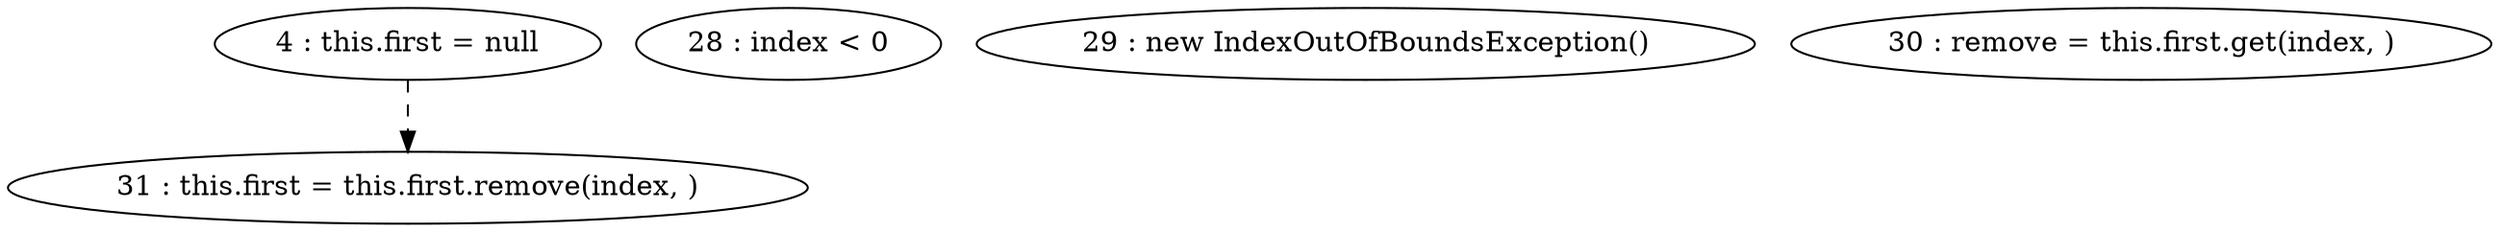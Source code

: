 digraph G {
"4 : this.first = null"
"4 : this.first = null" -> "31 : this.first = this.first.remove(index, )" [style=dashed]
"28 : index < 0"
"29 : new IndexOutOfBoundsException()"
"30 : remove = this.first.get(index, )"
"31 : this.first = this.first.remove(index, )"
}